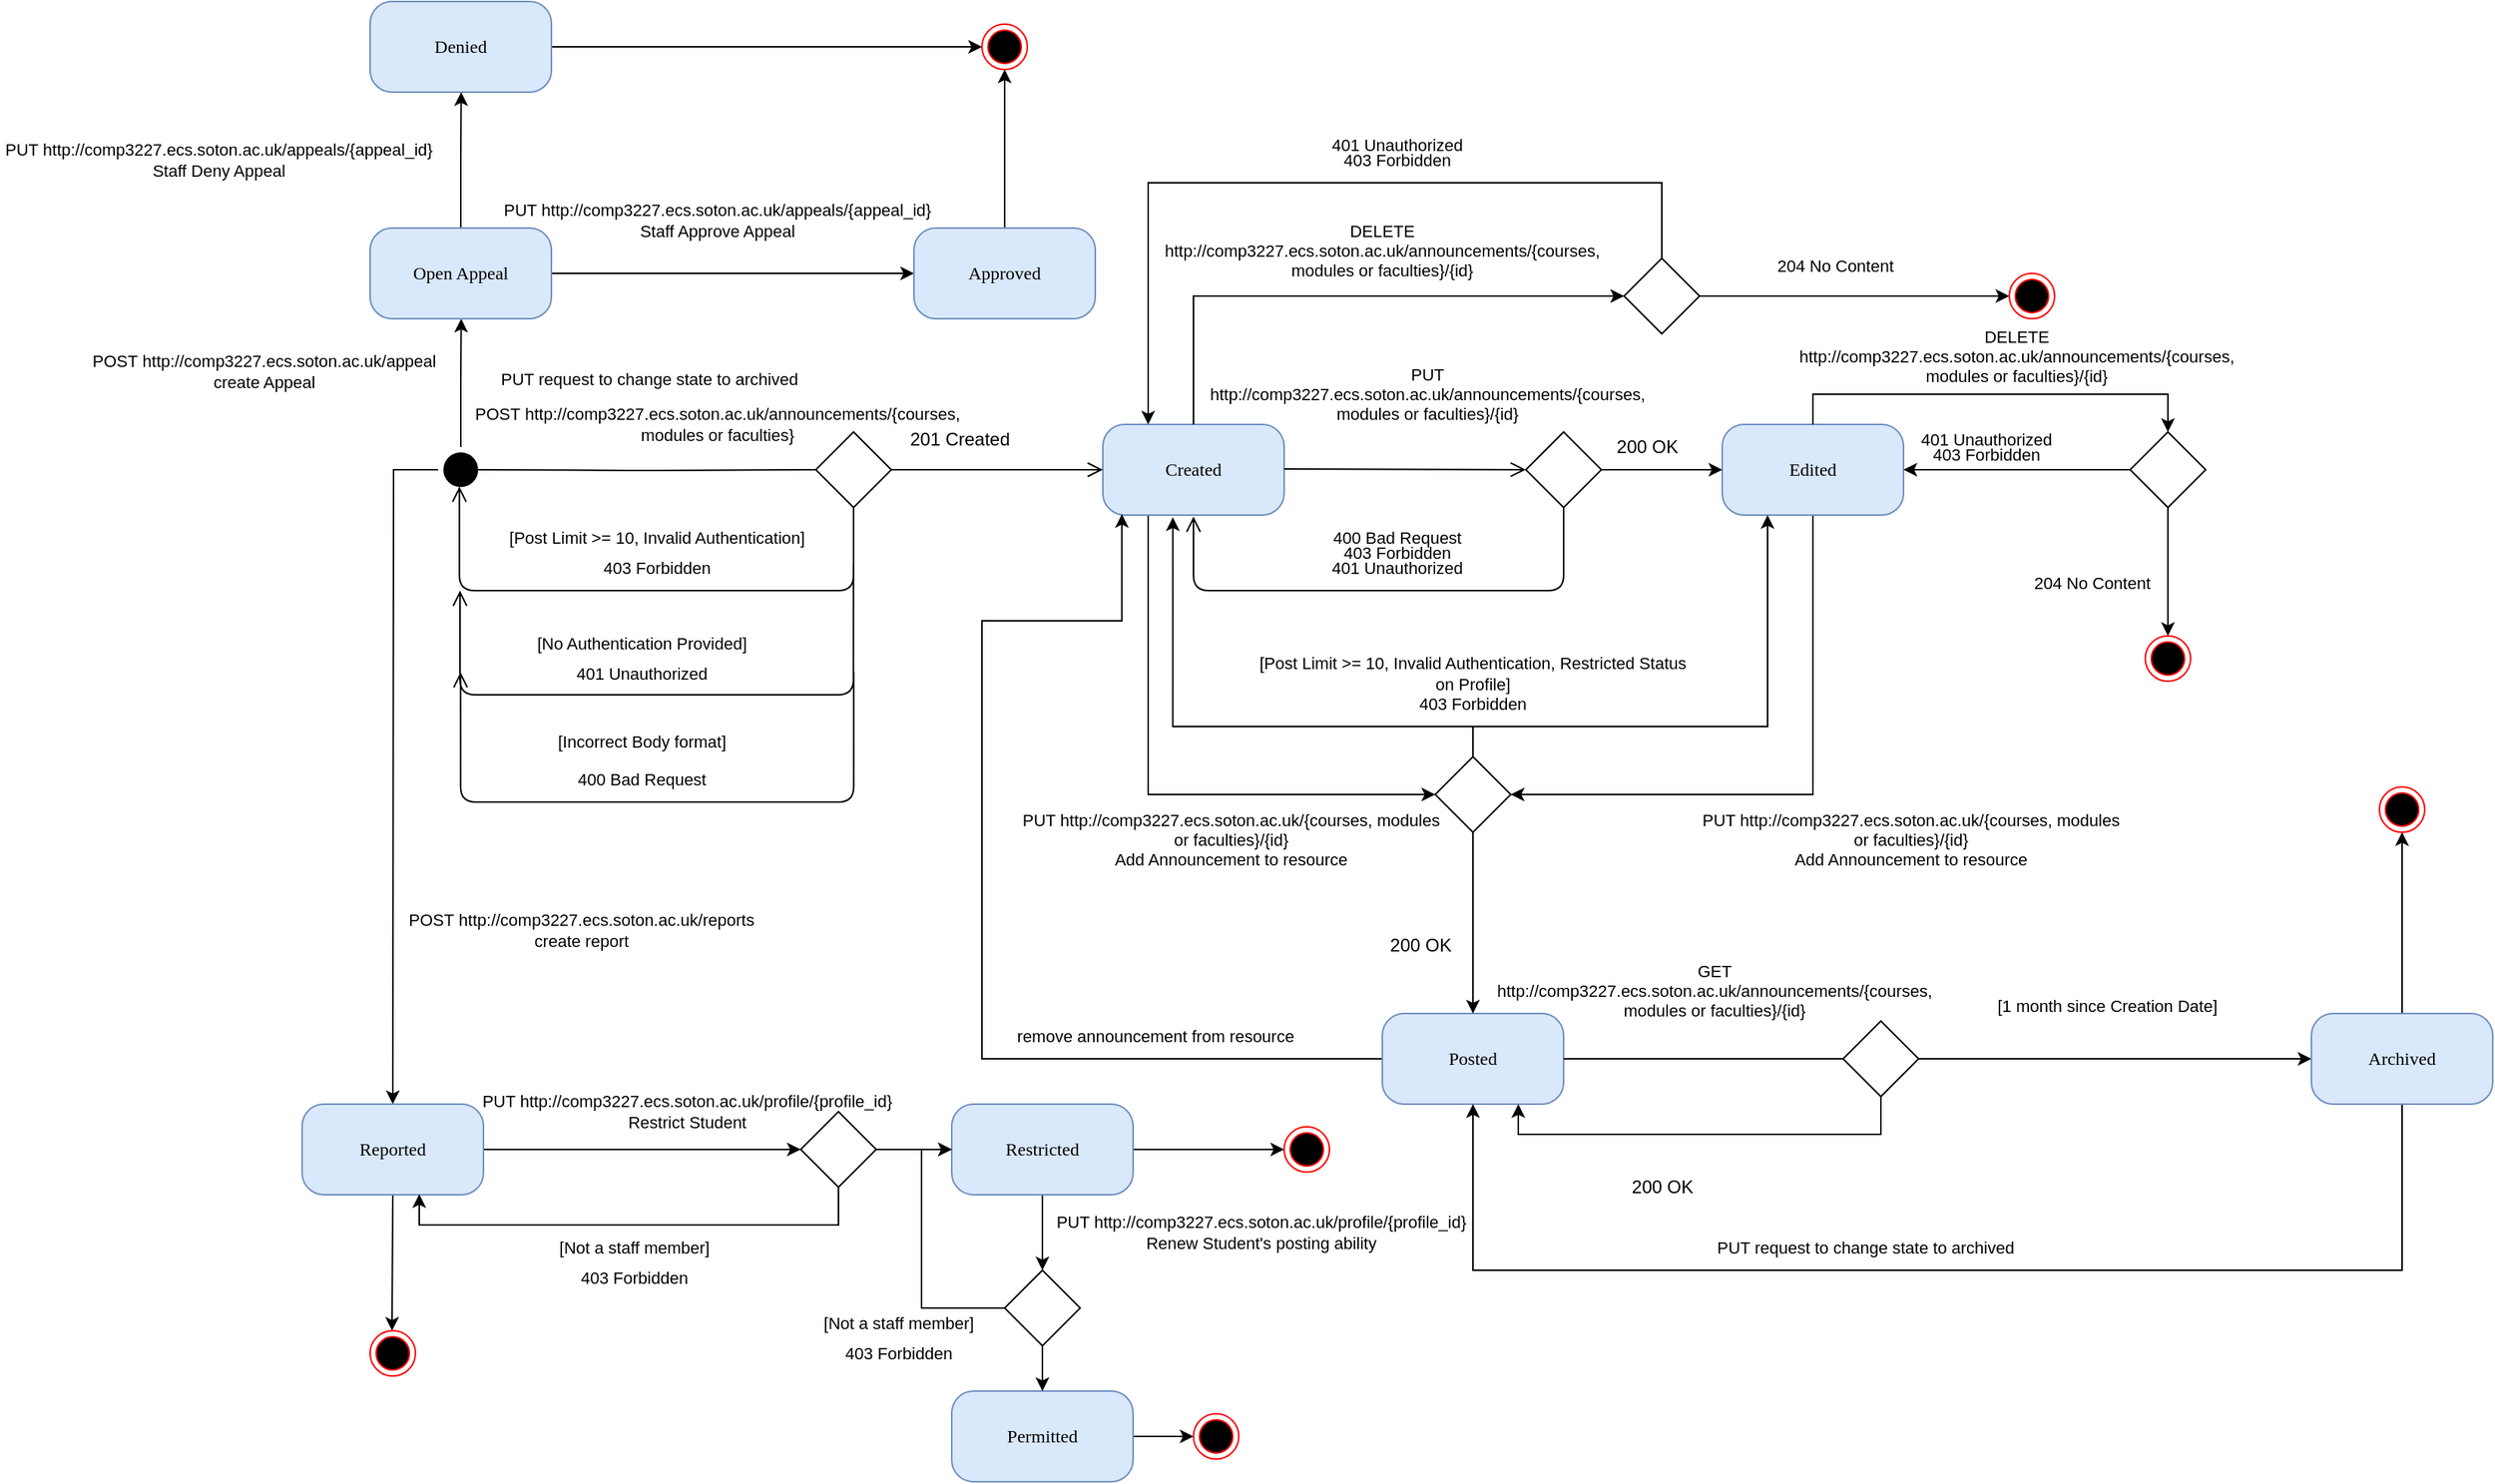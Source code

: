 <mxfile version="22.1.5" type="device">
  <diagram name="Page-1" id="58cdce13-f638-feb5-8d6f-7d28b1aa9fa0">
    <mxGraphModel dx="1235" dy="628" grid="1" gridSize="10" guides="1" tooltips="1" connect="1" arrows="1" fold="1" page="1" pageScale="1" pageWidth="3300" pageHeight="2339" background="none" math="0" shadow="0">
      <root>
        <mxCell id="0" />
        <mxCell id="1" parent="0" />
        <mxCell id="6BWkst6RVMvoEHYVJQI9-71" style="edgeStyle=orthogonalEdgeStyle;rounded=0;orthogonalLoop=1;jettySize=auto;html=1;exitX=0.5;exitY=1;exitDx=0;exitDy=0;" parent="1" source="382b91b5511bd0f7-1" edge="1">
          <mxGeometry relative="1" as="geometry">
            <mxPoint x="420" y="780" as="targetPoint" />
          </mxGeometry>
        </mxCell>
        <mxCell id="wpCIgoDuGoxNXAhAN5nI-4" style="edgeStyle=orthogonalEdgeStyle;rounded=0;orthogonalLoop=1;jettySize=auto;html=1;exitX=0;exitY=0.5;exitDx=0;exitDy=0;" parent="1" source="382b91b5511bd0f7-1" edge="1">
          <mxGeometry relative="1" as="geometry">
            <mxPoint x="465.286" y="260" as="targetPoint" />
          </mxGeometry>
        </mxCell>
        <mxCell id="382b91b5511bd0f7-1" value="" style="ellipse;html=1;shape=startState;fillColor=#000000;strokeColor=#000000;rounded=1;shadow=0;comic=0;labelBackgroundColor=none;fontFamily=Verdana;fontSize=12;fontColor=#000000;align=center;direction=south;" parent="1" vertex="1">
          <mxGeometry x="450" y="345" width="30" height="30" as="geometry" />
        </mxCell>
        <mxCell id="6BWkst6RVMvoEHYVJQI9-40" style="edgeStyle=orthogonalEdgeStyle;rounded=0;orthogonalLoop=1;jettySize=auto;html=1;exitX=0.25;exitY=1;exitDx=0;exitDy=0;entryX=0;entryY=0.5;entryDx=0;entryDy=0;" parent="1" source="382b91b5511bd0f7-6" target="6BWkst6RVMvoEHYVJQI9-41" edge="1">
          <mxGeometry relative="1" as="geometry">
            <mxPoint x="1080" y="570" as="targetPoint" />
            <Array as="points">
              <mxPoint x="920" y="575" />
            </Array>
          </mxGeometry>
        </mxCell>
        <mxCell id="382b91b5511bd0f7-6" value="Created" style="rounded=1;whiteSpace=wrap;html=1;arcSize=24;fillColor=#dae8fc;strokeColor=#6c8ebf;shadow=0;comic=0;labelBackgroundColor=none;fontFamily=Verdana;fontSize=12;align=center;" parent="1" vertex="1">
          <mxGeometry x="890" y="330" width="120" height="60" as="geometry" />
        </mxCell>
        <mxCell id="2a3bc250acf0617d-9" style="edgeStyle=orthogonalEdgeStyle;html=1;labelBackgroundColor=none;endArrow=open;endSize=8;strokeColor=#000000;fontFamily=Verdana;fontSize=12;align=left;startArrow=none;" parent="1" source="6BWkst6RVMvoEHYVJQI9-2" target="382b91b5511bd0f7-6" edge="1">
          <mxGeometry relative="1" as="geometry" />
        </mxCell>
        <mxCell id="6BWkst6RVMvoEHYVJQI9-3" value="" style="edgeStyle=orthogonalEdgeStyle;html=1;labelBackgroundColor=none;endArrow=none;endSize=8;strokeColor=#000000;fontFamily=Verdana;fontSize=12;align=left;" parent="1" target="6BWkst6RVMvoEHYVJQI9-2" edge="1">
          <mxGeometry relative="1" as="geometry">
            <mxPoint x="470" y="360" as="sourcePoint" />
            <mxPoint x="760" y="360" as="targetPoint" />
          </mxGeometry>
        </mxCell>
        <mxCell id="6BWkst6RVMvoEHYVJQI9-2" value="" style="rhombus;whiteSpace=wrap;html=1;" parent="1" vertex="1">
          <mxGeometry x="700" y="335" width="50" height="50" as="geometry" />
        </mxCell>
        <mxCell id="6BWkst6RVMvoEHYVJQI9-5" style="edgeStyle=orthogonalEdgeStyle;html=1;labelBackgroundColor=none;endArrow=open;endSize=8;strokeColor=#000000;fontFamily=Verdana;fontSize=12;align=left;startArrow=none;entryX=0.871;entryY=0.53;entryDx=0;entryDy=0;entryPerimeter=0;exitX=0.5;exitY=1;exitDx=0;exitDy=0;" parent="1" source="6BWkst6RVMvoEHYVJQI9-2" target="382b91b5511bd0f7-1" edge="1">
          <mxGeometry relative="1" as="geometry">
            <mxPoint x="625" y="390" as="sourcePoint" />
            <mxPoint x="730" y="330" as="targetPoint" />
            <Array as="points">
              <mxPoint x="725" y="440" />
              <mxPoint x="464" y="440" />
            </Array>
          </mxGeometry>
        </mxCell>
        <mxCell id="6BWkst6RVMvoEHYVJQI9-39" style="edgeStyle=orthogonalEdgeStyle;rounded=0;orthogonalLoop=1;jettySize=auto;html=1;exitX=0.5;exitY=1;exitDx=0;exitDy=0;entryX=1;entryY=0.5;entryDx=0;entryDy=0;" parent="1" source="6BWkst6RVMvoEHYVJQI9-6" target="6BWkst6RVMvoEHYVJQI9-41" edge="1">
          <mxGeometry relative="1" as="geometry">
            <mxPoint x="1220" y="570" as="targetPoint" />
            <Array as="points">
              <mxPoint x="1360" y="575" />
            </Array>
          </mxGeometry>
        </mxCell>
        <mxCell id="6BWkst6RVMvoEHYVJQI9-6" value="Edited" style="rounded=1;whiteSpace=wrap;html=1;arcSize=24;fillColor=#dae8fc;strokeColor=#6c8ebf;shadow=0;comic=0;labelBackgroundColor=none;fontFamily=Verdana;fontSize=12;align=center;" parent="1" vertex="1">
          <mxGeometry x="1300" y="330" width="120" height="60" as="geometry" />
        </mxCell>
        <mxCell id="6BWkst6RVMvoEHYVJQI9-54" style="edgeStyle=orthogonalEdgeStyle;rounded=0;orthogonalLoop=1;jettySize=auto;html=1;exitX=0;exitY=0.5;exitDx=0;exitDy=0;entryX=0.105;entryY=0.989;entryDx=0;entryDy=0;entryPerimeter=0;" parent="1" source="6BWkst6RVMvoEHYVJQI9-7" target="382b91b5511bd0f7-6" edge="1">
          <mxGeometry relative="1" as="geometry">
            <Array as="points">
              <mxPoint x="810" y="750" />
              <mxPoint x="810" y="460" />
              <mxPoint x="903" y="460" />
            </Array>
          </mxGeometry>
        </mxCell>
        <mxCell id="6BWkst6RVMvoEHYVJQI9-56" style="edgeStyle=orthogonalEdgeStyle;rounded=0;orthogonalLoop=1;jettySize=auto;html=1;exitX=1;exitY=0.5;exitDx=0;exitDy=0;entryX=0;entryY=0.5;entryDx=0;entryDy=0;startArrow=none;" parent="1" source="6BWkst6RVMvoEHYVJQI9-59" target="6BWkst6RVMvoEHYVJQI9-8" edge="1">
          <mxGeometry relative="1" as="geometry" />
        </mxCell>
        <mxCell id="6BWkst6RVMvoEHYVJQI9-7" value="Posted" style="rounded=1;whiteSpace=wrap;html=1;arcSize=24;fillColor=#dae8fc;strokeColor=#6c8ebf;shadow=0;comic=0;labelBackgroundColor=none;fontFamily=Verdana;fontSize=12;align=center;" parent="1" vertex="1">
          <mxGeometry x="1075" y="720" width="120" height="60" as="geometry" />
        </mxCell>
        <mxCell id="wpCIgoDuGoxNXAhAN5nI-2" style="edgeStyle=orthogonalEdgeStyle;rounded=0;orthogonalLoop=1;jettySize=auto;html=1;exitX=0.5;exitY=0;exitDx=0;exitDy=0;entryX=0.5;entryY=1;entryDx=0;entryDy=0;" parent="1" source="6BWkst6RVMvoEHYVJQI9-8" target="6BWkst6RVMvoEHYVJQI9-65" edge="1">
          <mxGeometry relative="1" as="geometry" />
        </mxCell>
        <mxCell id="WHHI2yMgMxbM5bKef1kN-17" style="edgeStyle=orthogonalEdgeStyle;rounded=0;orthogonalLoop=1;jettySize=auto;html=1;exitX=0.5;exitY=1;exitDx=0;exitDy=0;entryX=0.5;entryY=1;entryDx=0;entryDy=0;" parent="1" source="6BWkst6RVMvoEHYVJQI9-8" target="6BWkst6RVMvoEHYVJQI9-7" edge="1">
          <mxGeometry relative="1" as="geometry">
            <Array as="points">
              <mxPoint x="1750" y="890" />
              <mxPoint x="1135" y="890" />
            </Array>
          </mxGeometry>
        </mxCell>
        <mxCell id="6BWkst6RVMvoEHYVJQI9-8" value="Archived" style="rounded=1;whiteSpace=wrap;html=1;arcSize=24;fillColor=#dae8fc;strokeColor=#6c8ebf;shadow=0;comic=0;labelBackgroundColor=none;fontFamily=Verdana;fontSize=12;align=center;" parent="1" vertex="1">
          <mxGeometry x="1690" y="720" width="120" height="60" as="geometry" />
        </mxCell>
        <mxCell id="6BWkst6RVMvoEHYVJQI9-9" value="POST&amp;nbsp;http://comp3227.ecs.soton.ac.uk/announcements/{courses, modules or faculties}" style="text;html=1;strokeColor=none;fillColor=none;align=center;verticalAlign=middle;whiteSpace=wrap;rounded=0;fontSize=11;" parent="1" vertex="1">
          <mxGeometry x="490" y="315" width="290" height="30" as="geometry" />
        </mxCell>
        <mxCell id="6BWkst6RVMvoEHYVJQI9-11" value="201 Created" style="text;html=1;align=center;verticalAlign=middle;resizable=0;points=[];autosize=1;strokeColor=none;fillColor=none;" parent="1" vertex="1">
          <mxGeometry x="750" y="325" width="90" height="30" as="geometry" />
        </mxCell>
        <mxCell id="6BWkst6RVMvoEHYVJQI9-12" value="[Post Limit &amp;gt;= 10, Invalid Authentication]" style="text;html=1;strokeColor=none;fillColor=none;align=center;verticalAlign=middle;whiteSpace=wrap;rounded=0;fontSize=11;" parent="1" vertex="1">
          <mxGeometry x="450" y="390" width="290" height="30" as="geometry" />
        </mxCell>
        <mxCell id="6BWkst6RVMvoEHYVJQI9-13" value="[No Authentication Provided]" style="text;html=1;strokeColor=none;fillColor=none;align=center;verticalAlign=middle;whiteSpace=wrap;rounded=0;fontSize=11;" parent="1" vertex="1">
          <mxGeometry x="440" y="460" width="290" height="30" as="geometry" />
        </mxCell>
        <mxCell id="6BWkst6RVMvoEHYVJQI9-14" value="[Incorrect Body format]" style="text;html=1;strokeColor=none;fillColor=none;align=center;verticalAlign=middle;whiteSpace=wrap;rounded=0;fontSize=11;" parent="1" vertex="1">
          <mxGeometry x="515" y="525" width="140" height="30" as="geometry" />
        </mxCell>
        <mxCell id="6BWkst6RVMvoEHYVJQI9-15" style="edgeStyle=orthogonalEdgeStyle;html=1;labelBackgroundColor=none;endArrow=open;endSize=8;strokeColor=#000000;fontFamily=Verdana;fontSize=12;align=left;startArrow=none;entryX=0.871;entryY=0.53;entryDx=0;entryDy=0;entryPerimeter=0;exitX=0.948;exitY=1.1;exitDx=0;exitDy=0;exitPerimeter=0;" parent="1" source="6BWkst6RVMvoEHYVJQI9-12" edge="1">
          <mxGeometry relative="1" as="geometry">
            <mxPoint x="725.5" y="454" as="sourcePoint" />
            <mxPoint x="464.5" y="440" as="targetPoint" />
            <Array as="points">
              <mxPoint x="725" y="509" />
              <mxPoint x="465" y="509" />
            </Array>
          </mxGeometry>
        </mxCell>
        <mxCell id="6BWkst6RVMvoEHYVJQI9-16" value="403 Forbidden" style="text;html=1;strokeColor=none;fillColor=none;align=center;verticalAlign=middle;whiteSpace=wrap;rounded=0;fontSize=11;" parent="1" vertex="1">
          <mxGeometry x="540" y="410" width="110" height="30" as="geometry" />
        </mxCell>
        <mxCell id="6BWkst6RVMvoEHYVJQI9-17" value="401 Unauthorized" style="text;html=1;strokeColor=none;fillColor=none;align=center;verticalAlign=middle;whiteSpace=wrap;rounded=0;fontSize=11;" parent="1" vertex="1">
          <mxGeometry x="530" y="480" width="110" height="30" as="geometry" />
        </mxCell>
        <mxCell id="6BWkst6RVMvoEHYVJQI9-19" value="400 Bad Request" style="text;html=1;strokeColor=none;fillColor=none;align=center;verticalAlign=middle;whiteSpace=wrap;rounded=0;fontSize=11;" parent="1" vertex="1">
          <mxGeometry x="530" y="550" width="110" height="30" as="geometry" />
        </mxCell>
        <mxCell id="6BWkst6RVMvoEHYVJQI9-20" value="PUT http://comp3227.ecs.soton.ac.uk/announcements/{courses, modules or faculties}/{id}&lt;br&gt;" style="text;html=1;strokeColor=none;fillColor=none;align=center;verticalAlign=middle;whiteSpace=wrap;rounded=0;fontSize=11;" parent="1" vertex="1">
          <mxGeometry x="960" y="295" width="290" height="30" as="geometry" />
        </mxCell>
        <mxCell id="6BWkst6RVMvoEHYVJQI9-27" style="edgeStyle=orthogonalEdgeStyle;rounded=0;orthogonalLoop=1;jettySize=auto;html=1;exitX=1;exitY=0.5;exitDx=0;exitDy=0;entryX=0;entryY=0.5;entryDx=0;entryDy=0;" parent="1" source="6BWkst6RVMvoEHYVJQI9-21" target="6BWkst6RVMvoEHYVJQI9-6" edge="1">
          <mxGeometry relative="1" as="geometry" />
        </mxCell>
        <mxCell id="6BWkst6RVMvoEHYVJQI9-21" value="" style="rhombus;whiteSpace=wrap;html=1;" parent="1" vertex="1">
          <mxGeometry x="1170" y="335" width="50" height="50" as="geometry" />
        </mxCell>
        <mxCell id="6BWkst6RVMvoEHYVJQI9-26" style="edgeStyle=orthogonalEdgeStyle;html=1;labelBackgroundColor=none;endArrow=open;endSize=8;strokeColor=#000000;fontFamily=Verdana;fontSize=12;align=left;startArrow=none;entryX=0;entryY=0.5;entryDx=0;entryDy=0;" parent="1" target="6BWkst6RVMvoEHYVJQI9-21" edge="1">
          <mxGeometry relative="1" as="geometry">
            <mxPoint x="1010" y="359.5" as="sourcePoint" />
            <mxPoint x="1170" y="359.5" as="targetPoint" />
          </mxGeometry>
        </mxCell>
        <mxCell id="6BWkst6RVMvoEHYVJQI9-28" style="edgeStyle=orthogonalEdgeStyle;html=1;labelBackgroundColor=none;endArrow=open;endSize=8;strokeColor=#000000;fontFamily=Verdana;fontSize=12;align=left;startArrow=none;entryX=0.871;entryY=0.53;entryDx=0;entryDy=0;entryPerimeter=0;exitX=0.5;exitY=1;exitDx=0;exitDy=0;" parent="1" source="6BWkst6RVMvoEHYVJQI9-21" edge="1">
          <mxGeometry relative="1" as="geometry">
            <mxPoint x="1211" y="405" as="sourcePoint" />
            <mxPoint x="950" y="391" as="targetPoint" />
            <Array as="points">
              <mxPoint x="1195" y="440" />
              <mxPoint x="950" y="440" />
            </Array>
          </mxGeometry>
        </mxCell>
        <mxCell id="6BWkst6RVMvoEHYVJQI9-29" value="200 OK" style="text;html=1;align=center;verticalAlign=middle;resizable=0;points=[];autosize=1;strokeColor=none;fillColor=none;" parent="1" vertex="1">
          <mxGeometry x="1220" y="330" width="60" height="30" as="geometry" />
        </mxCell>
        <mxCell id="6BWkst6RVMvoEHYVJQI9-30" value="400 Bad Request" style="text;html=1;strokeColor=none;fillColor=none;align=center;verticalAlign=middle;whiteSpace=wrap;rounded=0;fontSize=11;" parent="1" vertex="1">
          <mxGeometry x="1030" y="390" width="110" height="30" as="geometry" />
        </mxCell>
        <mxCell id="6BWkst6RVMvoEHYVJQI9-31" value="401 Unauthorized" style="text;html=1;strokeColor=none;fillColor=none;align=center;verticalAlign=middle;whiteSpace=wrap;rounded=0;fontSize=11;" parent="1" vertex="1">
          <mxGeometry x="1030" y="410" width="110" height="30" as="geometry" />
        </mxCell>
        <mxCell id="6BWkst6RVMvoEHYVJQI9-32" value="403 Forbidden" style="text;html=1;strokeColor=none;fillColor=none;align=center;verticalAlign=middle;whiteSpace=wrap;rounded=0;fontSize=11;" parent="1" vertex="1">
          <mxGeometry x="1030" y="400" width="110" height="30" as="geometry" />
        </mxCell>
        <mxCell id="6BWkst6RVMvoEHYVJQI9-36" value="DELETE http://comp3227.ecs.soton.ac.uk/announcements/{courses, modules or faculties}/{id}" style="text;html=1;strokeColor=none;fillColor=none;align=center;verticalAlign=middle;whiteSpace=wrap;rounded=0;fontSize=11;" parent="1" vertex="1">
          <mxGeometry x="930" y="200" width="290" height="30" as="geometry" />
        </mxCell>
        <mxCell id="6BWkst6RVMvoEHYVJQI9-37" value="204 No Content" style="text;html=1;strokeColor=none;fillColor=none;align=center;verticalAlign=middle;whiteSpace=wrap;rounded=0;fontSize=11;" parent="1" vertex="1">
          <mxGeometry x="1320" y="210" width="110" height="30" as="geometry" />
        </mxCell>
        <mxCell id="6BWkst6RVMvoEHYVJQI9-47" style="edgeStyle=orthogonalEdgeStyle;rounded=0;orthogonalLoop=1;jettySize=auto;html=1;exitX=0.5;exitY=0;exitDx=0;exitDy=0;entryX=0.386;entryY=1.025;entryDx=0;entryDy=0;entryPerimeter=0;" parent="1" source="6BWkst6RVMvoEHYVJQI9-41" target="382b91b5511bd0f7-6" edge="1">
          <mxGeometry relative="1" as="geometry">
            <Array as="points">
              <mxPoint x="1135" y="530" />
              <mxPoint x="936" y="530" />
            </Array>
          </mxGeometry>
        </mxCell>
        <mxCell id="6BWkst6RVMvoEHYVJQI9-48" style="edgeStyle=orthogonalEdgeStyle;rounded=0;orthogonalLoop=1;jettySize=auto;html=1;exitX=0.5;exitY=0;exitDx=0;exitDy=0;entryX=0.25;entryY=1;entryDx=0;entryDy=0;" parent="1" source="6BWkst6RVMvoEHYVJQI9-41" target="6BWkst6RVMvoEHYVJQI9-6" edge="1">
          <mxGeometry relative="1" as="geometry">
            <Array as="points">
              <mxPoint x="1135" y="530" />
              <mxPoint x="1330" y="530" />
            </Array>
          </mxGeometry>
        </mxCell>
        <mxCell id="6BWkst6RVMvoEHYVJQI9-52" style="edgeStyle=orthogonalEdgeStyle;rounded=0;orthogonalLoop=1;jettySize=auto;html=1;exitX=0.5;exitY=1;exitDx=0;exitDy=0;" parent="1" source="6BWkst6RVMvoEHYVJQI9-41" target="6BWkst6RVMvoEHYVJQI9-7" edge="1">
          <mxGeometry relative="1" as="geometry" />
        </mxCell>
        <mxCell id="6BWkst6RVMvoEHYVJQI9-41" value="" style="rhombus;whiteSpace=wrap;html=1;" parent="1" vertex="1">
          <mxGeometry x="1110" y="550" width="50" height="50" as="geometry" />
        </mxCell>
        <mxCell id="6BWkst6RVMvoEHYVJQI9-45" value="PUT http://comp3227.ecs.soton.ac.uk/{courses, modules or faculties}/{id}&lt;br&gt;Add Announcement to resource" style="text;html=1;strokeColor=none;fillColor=none;align=center;verticalAlign=middle;whiteSpace=wrap;rounded=0;fontSize=11;" parent="1" vertex="1">
          <mxGeometry x="830" y="590" width="290" height="30" as="geometry" />
        </mxCell>
        <mxCell id="6BWkst6RVMvoEHYVJQI9-46" value="PUT http://comp3227.ecs.soton.ac.uk/{courses, modules or faculties}/{id}&lt;br&gt;Add Announcement to resource" style="text;html=1;strokeColor=none;fillColor=none;align=center;verticalAlign=middle;whiteSpace=wrap;rounded=0;fontSize=11;" parent="1" vertex="1">
          <mxGeometry x="1280" y="590" width="290" height="30" as="geometry" />
        </mxCell>
        <mxCell id="6BWkst6RVMvoEHYVJQI9-49" value="[Post Limit &amp;gt;= 10, Invalid Authentication, Restricted Status on Profile]" style="text;html=1;strokeColor=none;fillColor=none;align=center;verticalAlign=middle;whiteSpace=wrap;rounded=0;fontSize=11;" parent="1" vertex="1">
          <mxGeometry x="990" y="480" width="290" height="30" as="geometry" />
        </mxCell>
        <mxCell id="6BWkst6RVMvoEHYVJQI9-50" value="403 Forbidden" style="text;html=1;strokeColor=none;fillColor=none;align=center;verticalAlign=middle;whiteSpace=wrap;rounded=0;fontSize=11;" parent="1" vertex="1">
          <mxGeometry x="1080" y="500" width="110" height="30" as="geometry" />
        </mxCell>
        <mxCell id="6BWkst6RVMvoEHYVJQI9-53" value="200 OK" style="text;html=1;align=center;verticalAlign=middle;resizable=0;points=[];autosize=1;strokeColor=none;fillColor=none;" parent="1" vertex="1">
          <mxGeometry x="1070" y="660" width="60" height="30" as="geometry" />
        </mxCell>
        <mxCell id="6BWkst6RVMvoEHYVJQI9-55" value="remove announcement from resource" style="text;html=1;strokeColor=none;fillColor=none;align=center;verticalAlign=middle;whiteSpace=wrap;rounded=0;fontSize=11;" parent="1" vertex="1">
          <mxGeometry x="780" y="720" width="290" height="30" as="geometry" />
        </mxCell>
        <mxCell id="6BWkst6RVMvoEHYVJQI9-57" value="GET http://comp3227.ecs.soton.ac.uk/announcements/{courses, modules or faculties}/{id}" style="text;html=1;strokeColor=none;fillColor=none;align=center;verticalAlign=middle;whiteSpace=wrap;rounded=0;fontSize=11;" parent="1" vertex="1">
          <mxGeometry x="1150" y="690" width="290" height="30" as="geometry" />
        </mxCell>
        <mxCell id="6BWkst6RVMvoEHYVJQI9-60" value="" style="edgeStyle=orthogonalEdgeStyle;rounded=0;orthogonalLoop=1;jettySize=auto;html=1;exitX=1;exitY=0.5;exitDx=0;exitDy=0;entryX=0;entryY=0.5;entryDx=0;entryDy=0;endArrow=none;" parent="1" source="6BWkst6RVMvoEHYVJQI9-7" target="6BWkst6RVMvoEHYVJQI9-59" edge="1">
          <mxGeometry relative="1" as="geometry">
            <mxPoint x="1195" y="750" as="sourcePoint" />
            <mxPoint x="1390" y="750" as="targetPoint" />
          </mxGeometry>
        </mxCell>
        <mxCell id="WHHI2yMgMxbM5bKef1kN-16" style="edgeStyle=orthogonalEdgeStyle;rounded=0;orthogonalLoop=1;jettySize=auto;html=1;exitX=0.5;exitY=1;exitDx=0;exitDy=0;entryX=0.75;entryY=1;entryDx=0;entryDy=0;" parent="1" source="6BWkst6RVMvoEHYVJQI9-59" target="6BWkst6RVMvoEHYVJQI9-7" edge="1">
          <mxGeometry relative="1" as="geometry" />
        </mxCell>
        <mxCell id="6BWkst6RVMvoEHYVJQI9-59" value="" style="rhombus;whiteSpace=wrap;html=1;" parent="1" vertex="1">
          <mxGeometry x="1380" y="725" width="50" height="50" as="geometry" />
        </mxCell>
        <mxCell id="6BWkst6RVMvoEHYVJQI9-62" value="200 OK" style="text;html=1;align=center;verticalAlign=middle;resizable=0;points=[];autosize=1;strokeColor=none;fillColor=none;" parent="1" vertex="1">
          <mxGeometry x="1230" y="820" width="60" height="30" as="geometry" />
        </mxCell>
        <mxCell id="6BWkst6RVMvoEHYVJQI9-63" value="[1 month since Creation Date]" style="text;html=1;strokeColor=none;fillColor=none;align=center;verticalAlign=middle;whiteSpace=wrap;rounded=0;fontSize=11;" parent="1" vertex="1">
          <mxGeometry x="1410" y="700" width="290" height="30" as="geometry" />
        </mxCell>
        <mxCell id="6BWkst6RVMvoEHYVJQI9-65" value="" style="ellipse;html=1;shape=endState;fillColor=#000000;strokeColor=#ff0000;" parent="1" vertex="1">
          <mxGeometry x="1735" y="570" width="30" height="30" as="geometry" />
        </mxCell>
        <mxCell id="6BWkst6RVMvoEHYVJQI9-72" value="POST&amp;nbsp;http://comp3227.ecs.soton.ac.uk/reports&lt;br&gt;create report" style="text;html=1;strokeColor=none;fillColor=none;align=center;verticalAlign=middle;whiteSpace=wrap;rounded=0;fontSize=11;" parent="1" vertex="1">
          <mxGeometry x="400" y="650" width="290" height="30" as="geometry" />
        </mxCell>
        <mxCell id="6BWkst6RVMvoEHYVJQI9-75" style="edgeStyle=orthogonalEdgeStyle;rounded=0;orthogonalLoop=1;jettySize=auto;html=1;exitX=0.5;exitY=1;exitDx=0;exitDy=0;" parent="1" source="6BWkst6RVMvoEHYVJQI9-74" edge="1">
          <mxGeometry relative="1" as="geometry">
            <mxPoint x="419.5" y="930" as="targetPoint" />
          </mxGeometry>
        </mxCell>
        <mxCell id="WHHI2yMgMxbM5bKef1kN-1" style="edgeStyle=orthogonalEdgeStyle;rounded=0;orthogonalLoop=1;jettySize=auto;html=1;exitX=1;exitY=0.5;exitDx=0;exitDy=0;" parent="1" source="6BWkst6RVMvoEHYVJQI9-74" edge="1">
          <mxGeometry relative="1" as="geometry">
            <mxPoint x="690" y="810" as="targetPoint" />
          </mxGeometry>
        </mxCell>
        <mxCell id="6BWkst6RVMvoEHYVJQI9-74" value="Reported" style="rounded=1;whiteSpace=wrap;html=1;arcSize=24;fillColor=#dae8fc;strokeColor=#6c8ebf;shadow=0;comic=0;labelBackgroundColor=none;fontFamily=Verdana;fontSize=12;align=center;" parent="1" vertex="1">
          <mxGeometry x="360" y="780" width="120" height="60" as="geometry" />
        </mxCell>
        <mxCell id="6BWkst6RVMvoEHYVJQI9-76" value="" style="ellipse;html=1;shape=endState;fillColor=#000000;strokeColor=#ff0000;" parent="1" vertex="1">
          <mxGeometry x="405" y="930" width="30" height="30" as="geometry" />
        </mxCell>
        <mxCell id="wpCIgoDuGoxNXAhAN5nI-3" value="PUT request to change state to archived" style="text;html=1;strokeColor=none;fillColor=none;align=center;verticalAlign=middle;whiteSpace=wrap;rounded=0;fontSize=11;" parent="1" vertex="1">
          <mxGeometry x="1250" y="860" width="290" height="30" as="geometry" />
        </mxCell>
        <mxCell id="wpCIgoDuGoxNXAhAN5nI-5" value="POST&amp;nbsp;http://comp3227.ecs.soton.ac.uk/appeal&lt;br&gt;create Appeal" style="text;html=1;strokeColor=none;fillColor=none;align=center;verticalAlign=middle;whiteSpace=wrap;rounded=0;fontSize=11;" parent="1" vertex="1">
          <mxGeometry x="190" y="280" width="290" height="30" as="geometry" />
        </mxCell>
        <mxCell id="wpCIgoDuGoxNXAhAN5nI-7" style="edgeStyle=orthogonalEdgeStyle;rounded=0;orthogonalLoop=1;jettySize=auto;html=1;exitX=1;exitY=0.5;exitDx=0;exitDy=0;entryX=0;entryY=0.5;entryDx=0;entryDy=0;" parent="1" source="wpCIgoDuGoxNXAhAN5nI-6" target="wpCIgoDuGoxNXAhAN5nI-10" edge="1">
          <mxGeometry relative="1" as="geometry">
            <mxPoint x="690" y="229.857" as="targetPoint" />
          </mxGeometry>
        </mxCell>
        <mxCell id="wpCIgoDuGoxNXAhAN5nI-8" style="edgeStyle=orthogonalEdgeStyle;rounded=0;orthogonalLoop=1;jettySize=auto;html=1;exitX=0.5;exitY=0;exitDx=0;exitDy=0;" parent="1" source="wpCIgoDuGoxNXAhAN5nI-6" edge="1">
          <mxGeometry relative="1" as="geometry">
            <mxPoint x="465.286" y="110" as="targetPoint" />
          </mxGeometry>
        </mxCell>
        <mxCell id="wpCIgoDuGoxNXAhAN5nI-6" value="Open Appeal" style="rounded=1;whiteSpace=wrap;html=1;arcSize=24;fillColor=#dae8fc;strokeColor=#6c8ebf;shadow=0;comic=0;labelBackgroundColor=none;fontFamily=Verdana;fontSize=12;align=center;" parent="1" vertex="1">
          <mxGeometry x="405" y="200" width="120" height="60" as="geometry" />
        </mxCell>
        <mxCell id="wpCIgoDuGoxNXAhAN5nI-12" style="edgeStyle=orthogonalEdgeStyle;rounded=0;orthogonalLoop=1;jettySize=auto;html=1;exitX=1;exitY=0.5;exitDx=0;exitDy=0;" parent="1" source="wpCIgoDuGoxNXAhAN5nI-9" target="wpCIgoDuGoxNXAhAN5nI-11" edge="1">
          <mxGeometry relative="1" as="geometry" />
        </mxCell>
        <mxCell id="wpCIgoDuGoxNXAhAN5nI-9" value="Denied" style="rounded=1;whiteSpace=wrap;html=1;arcSize=24;fillColor=#dae8fc;strokeColor=#6c8ebf;shadow=0;comic=0;labelBackgroundColor=none;fontFamily=Verdana;fontSize=12;align=center;" parent="1" vertex="1">
          <mxGeometry x="405" y="50" width="120" height="60" as="geometry" />
        </mxCell>
        <mxCell id="wpCIgoDuGoxNXAhAN5nI-13" style="edgeStyle=orthogonalEdgeStyle;rounded=0;orthogonalLoop=1;jettySize=auto;html=1;exitX=0.5;exitY=0;exitDx=0;exitDy=0;entryX=0.5;entryY=1;entryDx=0;entryDy=0;" parent="1" source="wpCIgoDuGoxNXAhAN5nI-10" target="wpCIgoDuGoxNXAhAN5nI-11" edge="1">
          <mxGeometry relative="1" as="geometry">
            <mxPoint x="750" y="110" as="targetPoint" />
          </mxGeometry>
        </mxCell>
        <mxCell id="GK7f2-Z8EosQErU70meb-1" style="edgeStyle=orthogonalEdgeStyle;rounded=0;orthogonalLoop=1;jettySize=auto;html=1;exitX=1;exitY=0.5;exitDx=0;exitDy=0;" edge="1" parent="1" source="wpCIgoDuGoxNXAhAN5nI-10">
          <mxGeometry relative="1" as="geometry">
            <mxPoint x="885.222" y="230.333" as="targetPoint" />
          </mxGeometry>
        </mxCell>
        <mxCell id="wpCIgoDuGoxNXAhAN5nI-10" value="Approved" style="rounded=1;whiteSpace=wrap;html=1;arcSize=24;fillColor=#dae8fc;strokeColor=#6c8ebf;shadow=0;comic=0;labelBackgroundColor=none;fontFamily=Verdana;fontSize=12;align=center;" parent="1" vertex="1">
          <mxGeometry x="765" y="200" width="120" height="60" as="geometry" />
        </mxCell>
        <mxCell id="wpCIgoDuGoxNXAhAN5nI-11" value="" style="ellipse;html=1;shape=endState;fillColor=#000000;strokeColor=#ff0000;" parent="1" vertex="1">
          <mxGeometry x="810" y="65" width="30" height="30" as="geometry" />
        </mxCell>
        <mxCell id="wpCIgoDuGoxNXAhAN5nI-16" style="edgeStyle=orthogonalEdgeStyle;html=1;labelBackgroundColor=none;endArrow=open;endSize=8;strokeColor=#000000;fontFamily=Verdana;fontSize=12;align=left;startArrow=none;exitX=0.948;exitY=1.1;exitDx=0;exitDy=0;exitPerimeter=0;" parent="1" edge="1">
          <mxGeometry relative="1" as="geometry">
            <mxPoint x="725.11" y="494.03" as="sourcePoint" />
            <mxPoint x="464.86" y="494.03" as="targetPoint" />
            <Array as="points">
              <mxPoint x="725.11" y="580.03" />
              <mxPoint x="465.11" y="580.03" />
            </Array>
          </mxGeometry>
        </mxCell>
        <mxCell id="wpCIgoDuGoxNXAhAN5nI-17" value="PUT request to change state to archived" style="text;html=1;strokeColor=none;fillColor=none;align=center;verticalAlign=middle;whiteSpace=wrap;rounded=0;fontSize=11;" parent="1" vertex="1">
          <mxGeometry x="445" y="285" width="290" height="30" as="geometry" />
        </mxCell>
        <mxCell id="wpCIgoDuGoxNXAhAN5nI-18" value="PUT http://comp3227.ecs.soton.ac.uk/appeals/{appeal_id}&lt;br&gt;Staff Approve Appeal" style="text;html=1;strokeColor=none;fillColor=none;align=center;verticalAlign=middle;whiteSpace=wrap;rounded=0;fontSize=11;" parent="1" vertex="1">
          <mxGeometry x="490" y="180" width="290" height="30" as="geometry" />
        </mxCell>
        <mxCell id="wpCIgoDuGoxNXAhAN5nI-19" value="PUT http://comp3227.ecs.soton.ac.uk/appeals/{appeal_id}&lt;br&gt;Staff Deny Appeal" style="text;html=1;strokeColor=none;fillColor=none;align=center;verticalAlign=middle;whiteSpace=wrap;rounded=0;fontSize=11;" parent="1" vertex="1">
          <mxGeometry x="160" y="140" width="290" height="30" as="geometry" />
        </mxCell>
        <mxCell id="WHHI2yMgMxbM5bKef1kN-2" value="PUT http://comp3227.ecs.soton.ac.uk/profile/{profile_id}&lt;br&gt;Restrict Student" style="text;html=1;strokeColor=none;fillColor=none;align=center;verticalAlign=middle;whiteSpace=wrap;rounded=0;fontSize=11;" parent="1" vertex="1">
          <mxGeometry x="470" y="770" width="290" height="30" as="geometry" />
        </mxCell>
        <mxCell id="WHHI2yMgMxbM5bKef1kN-12" style="edgeStyle=orthogonalEdgeStyle;rounded=0;orthogonalLoop=1;jettySize=auto;html=1;exitX=1;exitY=0.5;exitDx=0;exitDy=0;entryX=0;entryY=0.5;entryDx=0;entryDy=0;" parent="1" source="WHHI2yMgMxbM5bKef1kN-3" target="WHHI2yMgMxbM5bKef1kN-11" edge="1">
          <mxGeometry relative="1" as="geometry" />
        </mxCell>
        <mxCell id="WHHI2yMgMxbM5bKef1kN-24" style="edgeStyle=orthogonalEdgeStyle;rounded=0;orthogonalLoop=1;jettySize=auto;html=1;exitX=0.5;exitY=1;exitDx=0;exitDy=0;entryX=0.5;entryY=0;entryDx=0;entryDy=0;" parent="1" source="WHHI2yMgMxbM5bKef1kN-3" target="WHHI2yMgMxbM5bKef1kN-18" edge="1">
          <mxGeometry relative="1" as="geometry" />
        </mxCell>
        <mxCell id="WHHI2yMgMxbM5bKef1kN-3" value="Restricted" style="rounded=1;whiteSpace=wrap;html=1;arcSize=24;fillColor=#dae8fc;strokeColor=#6c8ebf;shadow=0;comic=0;labelBackgroundColor=none;fontFamily=Verdana;fontSize=12;align=center;" parent="1" vertex="1">
          <mxGeometry x="790" y="780" width="120" height="60" as="geometry" />
        </mxCell>
        <mxCell id="WHHI2yMgMxbM5bKef1kN-7" style="edgeStyle=orthogonalEdgeStyle;rounded=0;orthogonalLoop=1;jettySize=auto;html=1;exitX=1;exitY=0.5;exitDx=0;exitDy=0;" parent="1" source="WHHI2yMgMxbM5bKef1kN-5" target="WHHI2yMgMxbM5bKef1kN-3" edge="1">
          <mxGeometry relative="1" as="geometry" />
        </mxCell>
        <mxCell id="WHHI2yMgMxbM5bKef1kN-5" value="" style="rhombus;whiteSpace=wrap;html=1;" parent="1" vertex="1">
          <mxGeometry x="690" y="785" width="50" height="50" as="geometry" />
        </mxCell>
        <mxCell id="WHHI2yMgMxbM5bKef1kN-6" style="edgeStyle=orthogonalEdgeStyle;rounded=0;orthogonalLoop=1;jettySize=auto;html=1;exitX=0.5;exitY=1;exitDx=0;exitDy=0;entryX=0.646;entryY=0.994;entryDx=0;entryDy=0;entryPerimeter=0;" parent="1" source="WHHI2yMgMxbM5bKef1kN-5" target="6BWkst6RVMvoEHYVJQI9-74" edge="1">
          <mxGeometry relative="1" as="geometry" />
        </mxCell>
        <mxCell id="WHHI2yMgMxbM5bKef1kN-8" value="403 Forbidden" style="text;html=1;strokeColor=none;fillColor=none;align=center;verticalAlign=middle;whiteSpace=wrap;rounded=0;fontSize=11;" parent="1" vertex="1">
          <mxGeometry x="525" y="880" width="110" height="30" as="geometry" />
        </mxCell>
        <mxCell id="WHHI2yMgMxbM5bKef1kN-9" value="[Not a staff member]" style="text;html=1;strokeColor=none;fillColor=none;align=center;verticalAlign=middle;whiteSpace=wrap;rounded=0;fontSize=11;" parent="1" vertex="1">
          <mxGeometry x="525" y="860" width="110" height="30" as="geometry" />
        </mxCell>
        <mxCell id="WHHI2yMgMxbM5bKef1kN-11" value="" style="ellipse;html=1;shape=endState;fillColor=#000000;strokeColor=#ff0000;" parent="1" vertex="1">
          <mxGeometry x="1010" y="795" width="30" height="30" as="geometry" />
        </mxCell>
        <mxCell id="WHHI2yMgMxbM5bKef1kN-25" style="edgeStyle=orthogonalEdgeStyle;rounded=0;orthogonalLoop=1;jettySize=auto;html=1;exitX=1;exitY=0.5;exitDx=0;exitDy=0;entryX=0;entryY=0.5;entryDx=0;entryDy=0;" parent="1" source="WHHI2yMgMxbM5bKef1kN-13" target="WHHI2yMgMxbM5bKef1kN-23" edge="1">
          <mxGeometry relative="1" as="geometry" />
        </mxCell>
        <mxCell id="WHHI2yMgMxbM5bKef1kN-13" value="Permitted" style="rounded=1;whiteSpace=wrap;html=1;arcSize=24;fillColor=#dae8fc;strokeColor=#6c8ebf;shadow=0;comic=0;labelBackgroundColor=none;fontFamily=Verdana;fontSize=12;align=center;" parent="1" vertex="1">
          <mxGeometry x="790" y="970" width="120" height="60" as="geometry" />
        </mxCell>
        <mxCell id="WHHI2yMgMxbM5bKef1kN-15" value="PUT http://comp3227.ecs.soton.ac.uk/profile/{profile_id}&lt;br&gt;Renew Student&#39;s posting ability" style="text;html=1;strokeColor=none;fillColor=none;align=center;verticalAlign=middle;whiteSpace=wrap;rounded=0;fontSize=11;" parent="1" vertex="1">
          <mxGeometry x="850" y="850" width="290" height="30" as="geometry" />
        </mxCell>
        <mxCell id="WHHI2yMgMxbM5bKef1kN-19" style="edgeStyle=orthogonalEdgeStyle;rounded=0;orthogonalLoop=1;jettySize=auto;html=1;exitX=0;exitY=0.5;exitDx=0;exitDy=0;entryX=0;entryY=0.5;entryDx=0;entryDy=0;" parent="1" source="WHHI2yMgMxbM5bKef1kN-18" target="WHHI2yMgMxbM5bKef1kN-3" edge="1">
          <mxGeometry relative="1" as="geometry" />
        </mxCell>
        <mxCell id="WHHI2yMgMxbM5bKef1kN-22" style="edgeStyle=orthogonalEdgeStyle;rounded=0;orthogonalLoop=1;jettySize=auto;html=1;exitX=0.5;exitY=1;exitDx=0;exitDy=0;entryX=0.5;entryY=0;entryDx=0;entryDy=0;" parent="1" source="WHHI2yMgMxbM5bKef1kN-18" target="WHHI2yMgMxbM5bKef1kN-13" edge="1">
          <mxGeometry relative="1" as="geometry" />
        </mxCell>
        <mxCell id="WHHI2yMgMxbM5bKef1kN-18" value="" style="rhombus;whiteSpace=wrap;html=1;" parent="1" vertex="1">
          <mxGeometry x="825" y="890" width="50" height="50" as="geometry" />
        </mxCell>
        <mxCell id="WHHI2yMgMxbM5bKef1kN-20" value="403 Forbidden" style="text;html=1;strokeColor=none;fillColor=none;align=center;verticalAlign=middle;whiteSpace=wrap;rounded=0;fontSize=11;" parent="1" vertex="1">
          <mxGeometry x="700" y="930" width="110" height="30" as="geometry" />
        </mxCell>
        <mxCell id="WHHI2yMgMxbM5bKef1kN-21" value="[Not a staff member]" style="text;html=1;strokeColor=none;fillColor=none;align=center;verticalAlign=middle;whiteSpace=wrap;rounded=0;fontSize=11;" parent="1" vertex="1">
          <mxGeometry x="700" y="910" width="110" height="30" as="geometry" />
        </mxCell>
        <mxCell id="WHHI2yMgMxbM5bKef1kN-23" value="" style="ellipse;html=1;shape=endState;fillColor=#000000;strokeColor=#ff0000;" parent="1" vertex="1">
          <mxGeometry x="950" y="985" width="30" height="30" as="geometry" />
        </mxCell>
        <mxCell id="GK7f2-Z8EosQErU70meb-9" value="" style="edgeStyle=orthogonalEdgeStyle;rounded=0;orthogonalLoop=1;jettySize=auto;html=1;exitX=0.5;exitY=0;exitDx=0;exitDy=0;entryX=0.5;entryY=0;entryDx=0;entryDy=0;" edge="1" parent="1" source="6BWkst6RVMvoEHYVJQI9-6" target="GK7f2-Z8EosQErU70meb-4">
          <mxGeometry relative="1" as="geometry">
            <mxPoint x="1360" y="330" as="sourcePoint" />
            <mxPoint x="1595" y="520" as="targetPoint" />
          </mxGeometry>
        </mxCell>
        <mxCell id="GK7f2-Z8EosQErU70meb-10" style="edgeStyle=orthogonalEdgeStyle;rounded=0;orthogonalLoop=1;jettySize=auto;html=1;exitX=0;exitY=0.5;exitDx=0;exitDy=0;entryX=1;entryY=0.5;entryDx=0;entryDy=0;" edge="1" parent="1" source="GK7f2-Z8EosQErU70meb-4" target="6BWkst6RVMvoEHYVJQI9-6">
          <mxGeometry relative="1" as="geometry" />
        </mxCell>
        <mxCell id="GK7f2-Z8EosQErU70meb-25" style="edgeStyle=orthogonalEdgeStyle;rounded=0;orthogonalLoop=1;jettySize=auto;html=1;exitX=0.5;exitY=1;exitDx=0;exitDy=0;entryX=0.5;entryY=0;entryDx=0;entryDy=0;" edge="1" parent="1" source="GK7f2-Z8EosQErU70meb-4" target="GK7f2-Z8EosQErU70meb-24">
          <mxGeometry relative="1" as="geometry" />
        </mxCell>
        <mxCell id="GK7f2-Z8EosQErU70meb-4" value="" style="rhombus;whiteSpace=wrap;html=1;" vertex="1" parent="1">
          <mxGeometry x="1570" y="335" width="50" height="50" as="geometry" />
        </mxCell>
        <mxCell id="GK7f2-Z8EosQErU70meb-11" value="" style="ellipse;html=1;shape=endState;fillColor=#000000;strokeColor=#ff0000;" vertex="1" parent="1">
          <mxGeometry x="1490" y="230" width="30" height="30" as="geometry" />
        </mxCell>
        <mxCell id="GK7f2-Z8EosQErU70meb-16" value="" style="edgeStyle=orthogonalEdgeStyle;rounded=0;orthogonalLoop=1;jettySize=auto;html=1;exitX=0.5;exitY=0;exitDx=0;exitDy=0;entryX=0;entryY=0.5;entryDx=0;entryDy=0;" edge="1" parent="1" source="382b91b5511bd0f7-6" target="GK7f2-Z8EosQErU70meb-15">
          <mxGeometry relative="1" as="geometry">
            <mxPoint x="950" y="330" as="sourcePoint" />
            <mxPoint x="1490" y="245" as="targetPoint" />
          </mxGeometry>
        </mxCell>
        <mxCell id="GK7f2-Z8EosQErU70meb-17" style="edgeStyle=orthogonalEdgeStyle;rounded=0;orthogonalLoop=1;jettySize=auto;html=1;exitX=1;exitY=0.5;exitDx=0;exitDy=0;entryX=0;entryY=0.5;entryDx=0;entryDy=0;" edge="1" parent="1" source="GK7f2-Z8EosQErU70meb-15" target="GK7f2-Z8EosQErU70meb-11">
          <mxGeometry relative="1" as="geometry" />
        </mxCell>
        <mxCell id="GK7f2-Z8EosQErU70meb-18" style="edgeStyle=orthogonalEdgeStyle;rounded=0;orthogonalLoop=1;jettySize=auto;html=1;exitX=0.5;exitY=0;exitDx=0;exitDy=0;entryX=0.25;entryY=0;entryDx=0;entryDy=0;" edge="1" parent="1" source="GK7f2-Z8EosQErU70meb-15" target="382b91b5511bd0f7-6">
          <mxGeometry relative="1" as="geometry">
            <Array as="points">
              <mxPoint x="1260" y="170" />
              <mxPoint x="920" y="170" />
            </Array>
          </mxGeometry>
        </mxCell>
        <mxCell id="GK7f2-Z8EosQErU70meb-15" value="" style="rhombus;whiteSpace=wrap;html=1;" vertex="1" parent="1">
          <mxGeometry x="1235" y="220" width="50" height="50" as="geometry" />
        </mxCell>
        <mxCell id="GK7f2-Z8EosQErU70meb-21" value="401 Unauthorized" style="text;html=1;strokeColor=none;fillColor=none;align=center;verticalAlign=middle;whiteSpace=wrap;rounded=0;fontSize=11;" vertex="1" parent="1">
          <mxGeometry x="1030" y="130" width="110" height="30" as="geometry" />
        </mxCell>
        <mxCell id="GK7f2-Z8EosQErU70meb-22" value="403 Forbidden" style="text;html=1;strokeColor=none;fillColor=none;align=center;verticalAlign=middle;whiteSpace=wrap;rounded=0;fontSize=11;" vertex="1" parent="1">
          <mxGeometry x="1030" y="140" width="110" height="30" as="geometry" />
        </mxCell>
        <mxCell id="GK7f2-Z8EosQErU70meb-24" value="" style="ellipse;html=1;shape=endState;fillColor=#000000;strokeColor=#ff0000;" vertex="1" parent="1">
          <mxGeometry x="1580" y="470" width="30" height="30" as="geometry" />
        </mxCell>
        <mxCell id="GK7f2-Z8EosQErU70meb-28" value="204 No Content" style="text;html=1;strokeColor=none;fillColor=none;align=center;verticalAlign=middle;whiteSpace=wrap;rounded=0;fontSize=11;" vertex="1" parent="1">
          <mxGeometry x="1490" y="420" width="110" height="30" as="geometry" />
        </mxCell>
        <mxCell id="GK7f2-Z8EosQErU70meb-29" value="DELETE http://comp3227.ecs.soton.ac.uk/announcements/{courses, modules or faculties}/{id}" style="text;html=1;strokeColor=none;fillColor=none;align=center;verticalAlign=middle;whiteSpace=wrap;rounded=0;fontSize=11;" vertex="1" parent="1">
          <mxGeometry x="1350" y="270" width="290" height="30" as="geometry" />
        </mxCell>
        <mxCell id="GK7f2-Z8EosQErU70meb-30" value="401 Unauthorized" style="text;html=1;strokeColor=none;fillColor=none;align=center;verticalAlign=middle;whiteSpace=wrap;rounded=0;fontSize=11;" vertex="1" parent="1">
          <mxGeometry x="1420" y="325" width="110" height="30" as="geometry" />
        </mxCell>
        <mxCell id="GK7f2-Z8EosQErU70meb-31" value="403 Forbidden" style="text;html=1;strokeColor=none;fillColor=none;align=center;verticalAlign=middle;whiteSpace=wrap;rounded=0;fontSize=11;" vertex="1" parent="1">
          <mxGeometry x="1420" y="335" width="110" height="30" as="geometry" />
        </mxCell>
      </root>
    </mxGraphModel>
  </diagram>
</mxfile>

